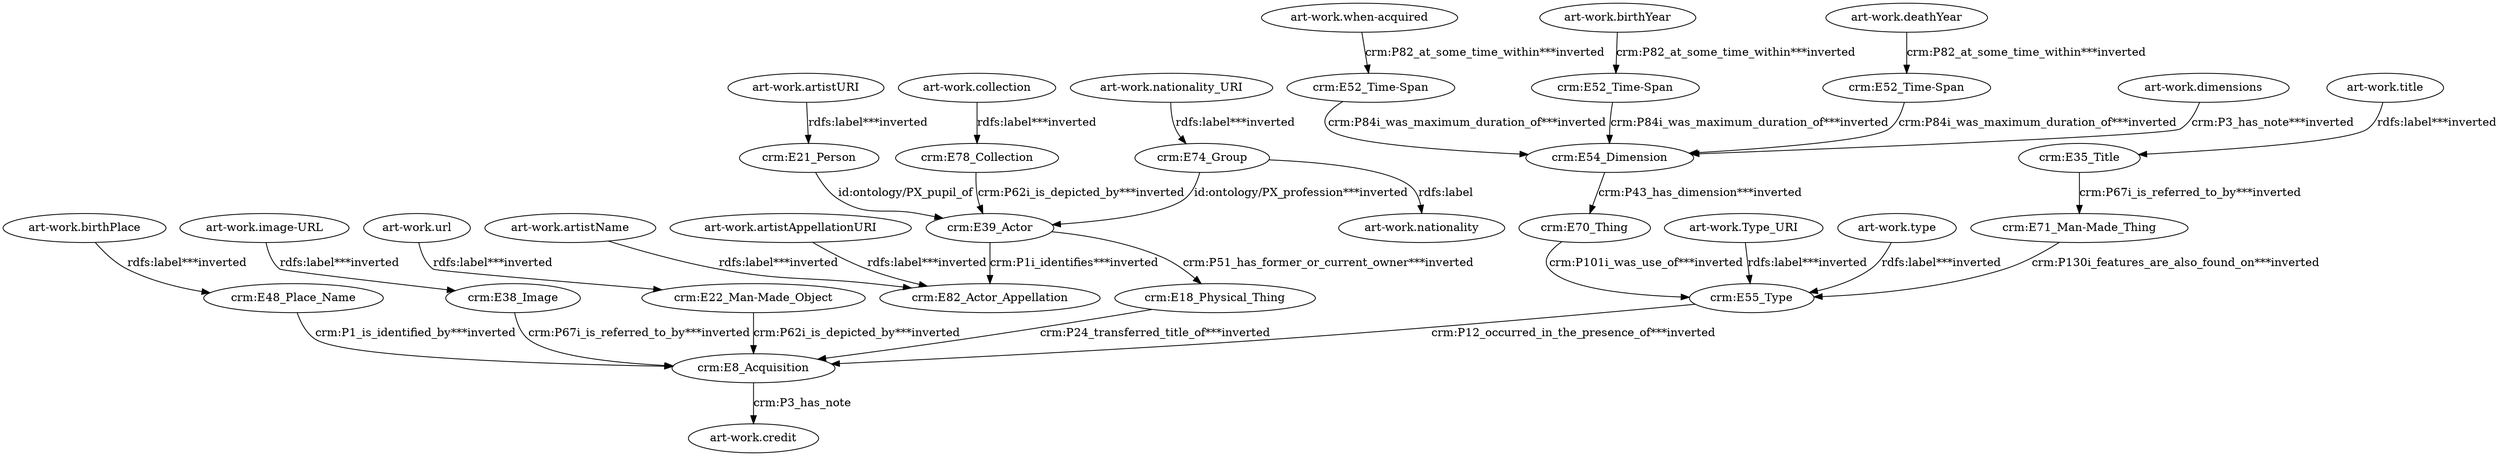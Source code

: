 digraph {
  "art-work.Type_URI" [type=attribute_name,label="art-work.Type_URI"]
  "crm:E55_Type1" [type=class_uri,label="crm:E55_Type"]
  "art-work.artistAppellationURI" [type=attribute_name,label="art-work.artistAppellationURI"]
  "crm:E82_Actor_Appellation1" [type=class_uri,label="crm:E82_Actor_Appellation"]
  "art-work.artistName" [type=attribute_name,label="art-work.artistName"]
  "art-work.artistURI" [type=attribute_name,label="art-work.artistURI"]
  "crm:E21_Person1" [type=class_uri,label="crm:E21_Person"]
  "art-work.birthPlace" [type=attribute_name,label="art-work.birthPlace"]
  "crm:E48_Place_Name1" [type=class_uri,label="crm:E48_Place_Name"]
  "art-work.birthYear" [type=attribute_name,label="art-work.birthYear"]
  "crm:E52_Time-Span1" [type=class_uri,label="crm:E52_Time-Span"]
  "art-work.collection" [type=attribute_name,label="art-work.collection"]
  "crm:E78_Collection1" [type=class_uri,label="crm:E78_Collection"]
  "art-work.deathYear" [type=attribute_name,label="art-work.deathYear"]
  "crm:E52_Time-Span2" [type=class_uri,label="crm:E52_Time-Span"]
  "art-work.dimensions" [type=attribute_name,label="art-work.dimensions"]
  "crm:E54_Dimension1" [type=class_uri,label="crm:E54_Dimension"]
  "art-work.image-URL" [type=attribute_name,label="art-work.image-URL"]
  "crm:E38_Image1" [type=class_uri,label="crm:E38_Image"]
  "art-work.nationality_URI" [type=attribute_name,label="art-work.nationality_URI"]
  "crm:E74_Group1" [type=class_uri,label="crm:E74_Group"]
  "art-work.title" [type=attribute_name,label="art-work.title"]
  "crm:E35_Title1" [type=class_uri,label="crm:E35_Title"]
  "art-work.type" [type=attribute_name,label="art-work.type"]
  "art-work.url" [type=attribute_name,label="art-work.url"]
  "crm:E22_Man-Made_Object1" [type=class_uri,label="crm:E22_Man-Made_Object"]
  "art-work.when-acquired" [type=attribute_name,label="art-work.when-acquired"]
  "crm:E52_Time-Span3" [type=class_uri,label="crm:E52_Time-Span"]
  "crm:E18_Physical_Thing" [type=class_uri,label="crm:E18_Physical_Thing"]
  "crm:E8_Acquisition1" [type=class_uri,label="crm:E8_Acquisition"]
  "crm:E39_Actor" [type=class_uri,label="crm:E39_Actor"]
  "crm:E71_Man-Made_Thing" [type=class_uri,label="crm:E71_Man-Made_Thing"]
  "crm:E70_Thing" [type=class_uri,label="crm:E70_Thing"]
  "art-work.nationality" [type=attribute_name,label="art-work.nationality"]
  "art-work.credit" [type=attribute_name,label="art-work.credit"]
  "art-work.Type_URI" -> "crm:E55_Type1" [type=st_property_uri,label="rdfs:label***inverted",weight=1]
  "art-work.artistAppellationURI" -> "crm:E82_Actor_Appellation1" [type=st_property_uri,label="rdfs:label***inverted",weight=1]
  "art-work.artistName" -> "crm:E82_Actor_Appellation1" [type=st_property_uri,label="rdfs:label***inverted",weight=1]
  "art-work.artistURI" -> "crm:E21_Person1" [type=st_property_uri,label="rdfs:label***inverted",weight=1]
  "art-work.birthPlace" -> "crm:E48_Place_Name1" [type=st_property_uri,label="rdfs:label***inverted",weight=1]
  "art-work.birthYear" -> "crm:E52_Time-Span1" [type=st_property_uri,label="crm:P82_at_some_time_within***inverted",weight=1]
  "art-work.collection" -> "crm:E78_Collection1" [type=st_property_uri,label="rdfs:label***inverted",weight=1]
  "art-work.deathYear" -> "crm:E52_Time-Span2" [type=st_property_uri,label="crm:P82_at_some_time_within***inverted",weight=1]
  "art-work.dimensions" -> "crm:E54_Dimension1" [type=st_property_uri,label="crm:P3_has_note***inverted",weight=1]
  "art-work.image-URL" -> "crm:E38_Image1" [type=st_property_uri,label="rdfs:label***inverted",weight=1]
  "art-work.nationality_URI" -> "crm:E74_Group1" [type=st_property_uri,label="rdfs:label***inverted",weight=1]
  "art-work.title" -> "crm:E35_Title1" [type=st_property_uri,label="rdfs:label***inverted",weight=1]
  "art-work.type" -> "crm:E55_Type1" [type=st_property_uri,label="rdfs:label***inverted",weight=1]
  "art-work.url" -> "crm:E22_Man-Made_Object1" [type=st_property_uri,label="rdfs:label***inverted",weight=1]
  "art-work.when-acquired" -> "crm:E52_Time-Span3" [type=st_property_uri,label="crm:P82_at_some_time_within***inverted",weight=1]
  "crm:E18_Physical_Thing" -> "crm:E8_Acquisition1" [type=direct_property_uri,label="crm:P24_transferred_title_of***inverted",weight=1]
  "crm:E21_Person1" -> "crm:E39_Actor" [label="id:ontology/PX_pupil_of",type=direct_property_uri,weight=1]
  "crm:E22_Man-Made_Object1" -> "crm:E8_Acquisition1" [type=inherited,label="crm:P62i_is_depicted_by***inverted",weight=4]
  "crm:E35_Title1" -> "crm:E71_Man-Made_Thing" [type=inherited,label="crm:P67i_is_referred_to_by***inverted",weight=4]
  "crm:E38_Image1" -> "crm:E8_Acquisition1" [type=inherited,label="crm:P67i_is_referred_to_by***inverted",weight=4]
  "crm:E39_Actor" -> "crm:E18_Physical_Thing" [type=direct_property_uri,label="crm:P51_has_former_or_current_owner***inverted",weight=1]
  "crm:E39_Actor" -> "crm:E82_Actor_Appellation1" [type=inherited,label="crm:P1i_identifies***inverted",weight=4]
  "crm:E48_Place_Name1" -> "crm:E8_Acquisition1" [type=inherited,label="crm:P1_is_identified_by***inverted",weight=4]
  "crm:E52_Time-Span1" -> "crm:E54_Dimension1" [type=direct_property_uri,label="crm:P84i_was_maximum_duration_of***inverted",weight=1]
  "crm:E52_Time-Span2" -> "crm:E54_Dimension1" [type=direct_property_uri,label="crm:P84i_was_maximum_duration_of***inverted",weight=1]
  "crm:E52_Time-Span3" -> "crm:E54_Dimension1" [type=direct_property_uri,label="crm:P84i_was_maximum_duration_of***inverted",weight=1]
  "crm:E54_Dimension1" -> "crm:E70_Thing" [type=direct_property_uri,label="crm:P43_has_dimension***inverted",weight=1]
  "crm:E55_Type1" -> "crm:E8_Acquisition1" [type=inherited,label="crm:P12_occurred_in_the_presence_of***inverted",weight=4]
  "crm:E70_Thing" -> "crm:E55_Type1" [type=direct_property_uri,label="crm:P101i_was_use_of***inverted",weight=1]
  "crm:E71_Man-Made_Thing" -> "crm:E55_Type1" [type=inherited,label="crm:P130i_features_are_also_found_on***inverted",weight=4]
  "crm:E74_Group1" -> "art-work.nationality" [label="rdfs:label",type=st_property_uri]
  "crm:E74_Group1" -> "crm:E39_Actor" [type=direct_property_uri,label="id:ontology/PX_profession***inverted",weight=1]
  "crm:E78_Collection1" -> "crm:E39_Actor" [type=inherited,label="crm:P62i_is_depicted_by***inverted",weight=4]
  "crm:E8_Acquisition1" -> "art-work.credit" [label="crm:P3_has_note",type=st_property_uri]
}
